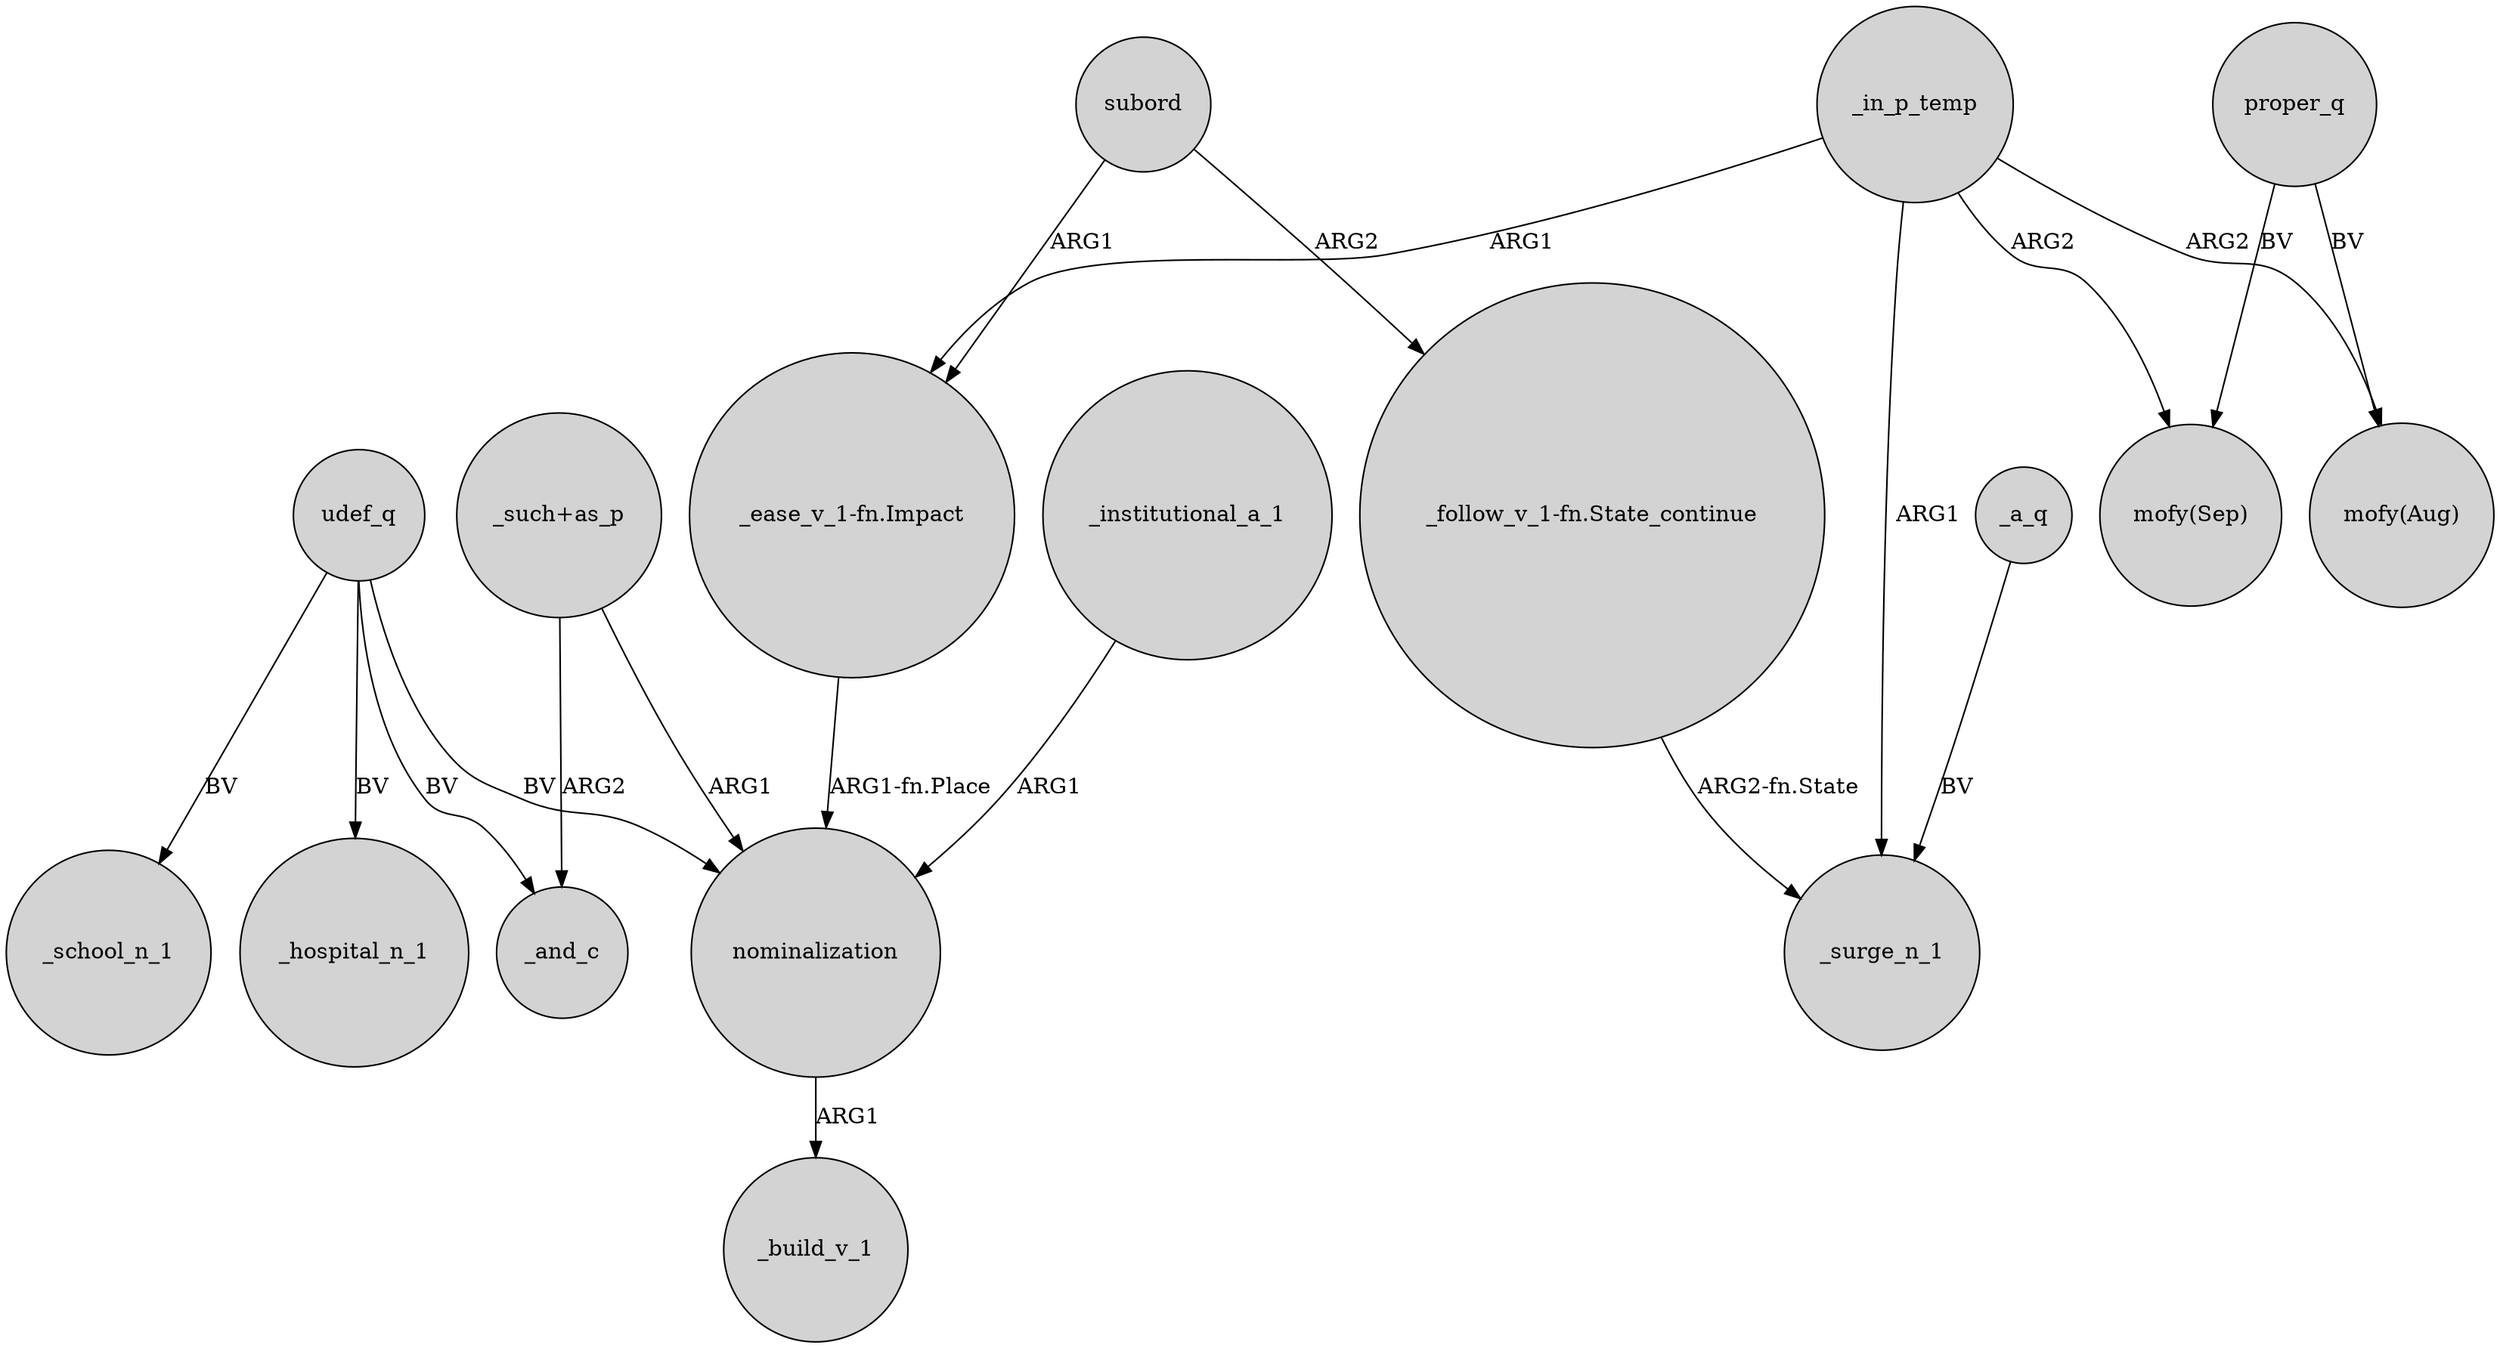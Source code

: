 digraph {
	node [shape=circle style=filled]
	"_ease_v_1-fn.Impact" -> nominalization [label="ARG1-fn.Place"]
	_in_p_temp -> "mofy(Aug)" [label=ARG2]
	nominalization -> _build_v_1 [label=ARG1]
	udef_q -> nominalization [label=BV]
	"_such+as_p" -> nominalization [label=ARG1]
	udef_q -> _hospital_n_1 [label=BV]
	proper_q -> "mofy(Aug)" [label=BV]
	"_follow_v_1-fn.State_continue" -> _surge_n_1 [label="ARG2-fn.State"]
	"_such+as_p" -> _and_c [label=ARG2]
	udef_q -> _school_n_1 [label=BV]
	udef_q -> _and_c [label=BV]
	_a_q -> _surge_n_1 [label=BV]
	_in_p_temp -> "_ease_v_1-fn.Impact" [label=ARG1]
	subord -> "_follow_v_1-fn.State_continue" [label=ARG2]
	_in_p_temp -> _surge_n_1 [label=ARG1]
	proper_q -> "mofy(Sep)" [label=BV]
	subord -> "_ease_v_1-fn.Impact" [label=ARG1]
	_institutional_a_1 -> nominalization [label=ARG1]
	_in_p_temp -> "mofy(Sep)" [label=ARG2]
}
